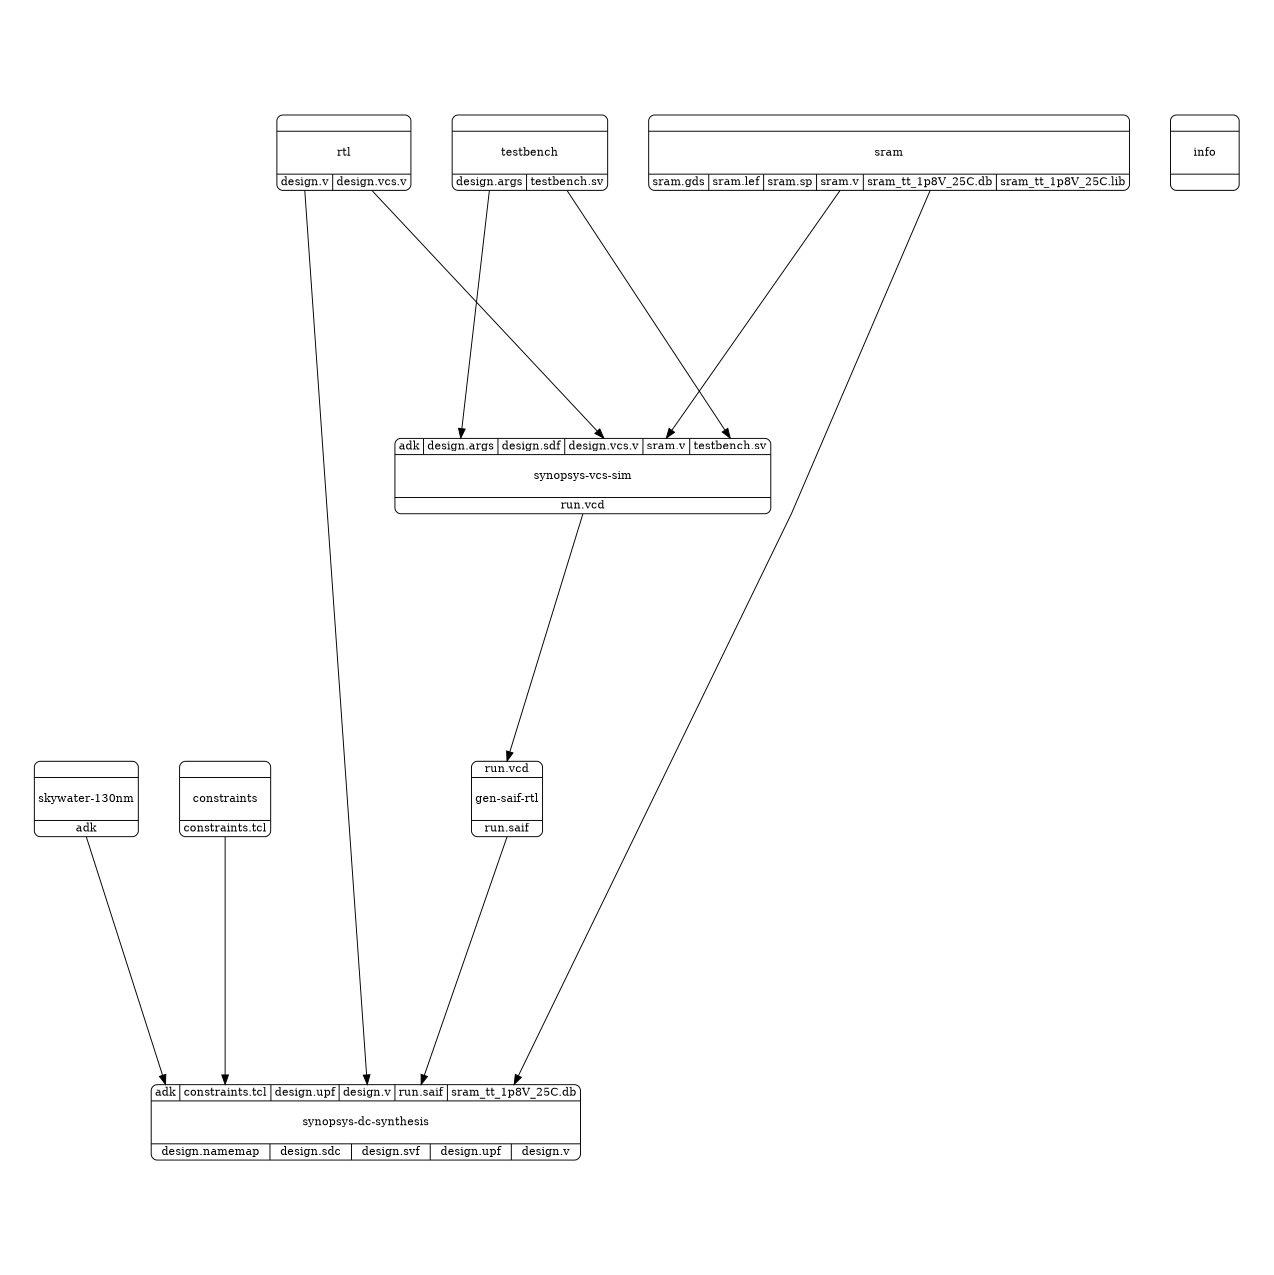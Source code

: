 digraph {
label="";
labelloc="t";
fontsize=60;
size="8.5;11";
ratio="fill";
margin=0;
pad=1;
rankdir="TB";
concentrate=true;
splines=polyline;
center=true;
nodesep=1.2;
ranksep=0.8;
constraints [ fontsize=24, width=2, penwidth=2, shape=Mrecord, label="{ {  } | \nconstraints\n\n | { <o_constraints_tcl> constraints.tcl } }", color=black ];
gen_saif_rtl [ fontsize=24, width=2, penwidth=2, shape=Mrecord, label="{ { <i_run_vcd> run.vcd } | \ngen-saif-rtl\n\n | { <o_run_saif> run.saif } }", color=black ];
info [ fontsize=24, width=2, penwidth=2, shape=Mrecord, label="{ {  } | \ninfo\n\n | {  } }", color=black ];
rtl [ fontsize=24, width=2, penwidth=2, shape=Mrecord, label="{ {  } | \nrtl\n\n | { <o_design_v> design.v | <o_design_vcs_v> design.vcs.v } }", color=black ];
skywater_130nm [ fontsize=24, width=2, penwidth=2, shape=Mrecord, label="{ {  } | \nskywater-130nm\n\n | { <o_adk> adk } }", color=black ];
sram [ fontsize=24, width=2, penwidth=2, shape=Mrecord, label="{ {  } | \nsram\n\n | { <o_sram_gds> sram.gds | <o_sram_lef> sram.lef | <o_sram_sp> sram.sp | <o_sram_v> sram.v | <o_sram_tt_1p8V_25C_db> sram_tt_1p8V_25C.db | <o_sram_tt_1p8V_25C_lib> sram_tt_1p8V_25C.lib } }", color=black ];
synopsys_dc_synthesis [ fontsize=24, width=2, penwidth=2, shape=Mrecord, label="{ { <i_adk> adk | <i_constraints_tcl> constraints.tcl | <i_design_upf> design.upf | <i_design_v> design.v | <i_run_saif> run.saif | <i_sram_tt_1p8V_25C_db> sram_tt_1p8V_25C.db } | \nsynopsys-dc-synthesis\n\n | { <o_design_namemap> design.namemap | <o_design_sdc> design.sdc | <o_design_svf> design.svf | <o_design_upf> design.upf | <o_design_v> design.v } }", color=black ];
synopsys_vcs_sim [ fontsize=24, width=2, penwidth=2, shape=Mrecord, label="{ { <i_adk> adk | <i_design_args> design.args | <i_design_sdf> design.sdf | <i_design_vcs_v> design.vcs.v | <i_sram_v> sram.v | <i_testbench_sv> testbench.sv } | \nsynopsys-vcs-sim\n\n | { <o_run_vcd> run.vcd } }", color=black ];
testbench [ fontsize=24, width=2, penwidth=2, shape=Mrecord, label="{ {  } | \ntestbench\n\n | { <o_design_args> design.args | <o_testbench_sv> testbench.sv } }", color=black ];
synopsys_vcs_sim:o_run_vcd:s -> gen_saif_rtl:i_run_vcd:n [ arrowsize=2, penwidth=2 ];
skywater_130nm:o_adk:s -> synopsys_dc_synthesis:i_adk:n [ arrowsize=2, penwidth=2 ];
constraints:o_constraints_tcl:s -> synopsys_dc_synthesis:i_constraints_tcl:n [ arrowsize=2, penwidth=2 ];
rtl:o_design_v:s -> synopsys_dc_synthesis:i_design_v:n [ arrowsize=2, penwidth=2 ];
gen_saif_rtl:o_run_saif:s -> synopsys_dc_synthesis:i_run_saif:n [ arrowsize=2, penwidth=2 ];
sram:o_sram_tt_1p8V_25C_db:s -> synopsys_dc_synthesis:i_sram_tt_1p8V_25C_db:n [ arrowsize=2, penwidth=2 ];
testbench:o_design_args:s -> synopsys_vcs_sim:i_design_args:n [ arrowsize=2, penwidth=2 ];
rtl:o_design_vcs_v:s -> synopsys_vcs_sim:i_design_vcs_v:n [ arrowsize=2, penwidth=2 ];
sram:o_sram_v:s -> synopsys_vcs_sim:i_sram_v:n [ arrowsize=2, penwidth=2 ];
testbench:o_testbench_sv:s -> synopsys_vcs_sim:i_testbench_sv:n [ arrowsize=2, penwidth=2 ];
}